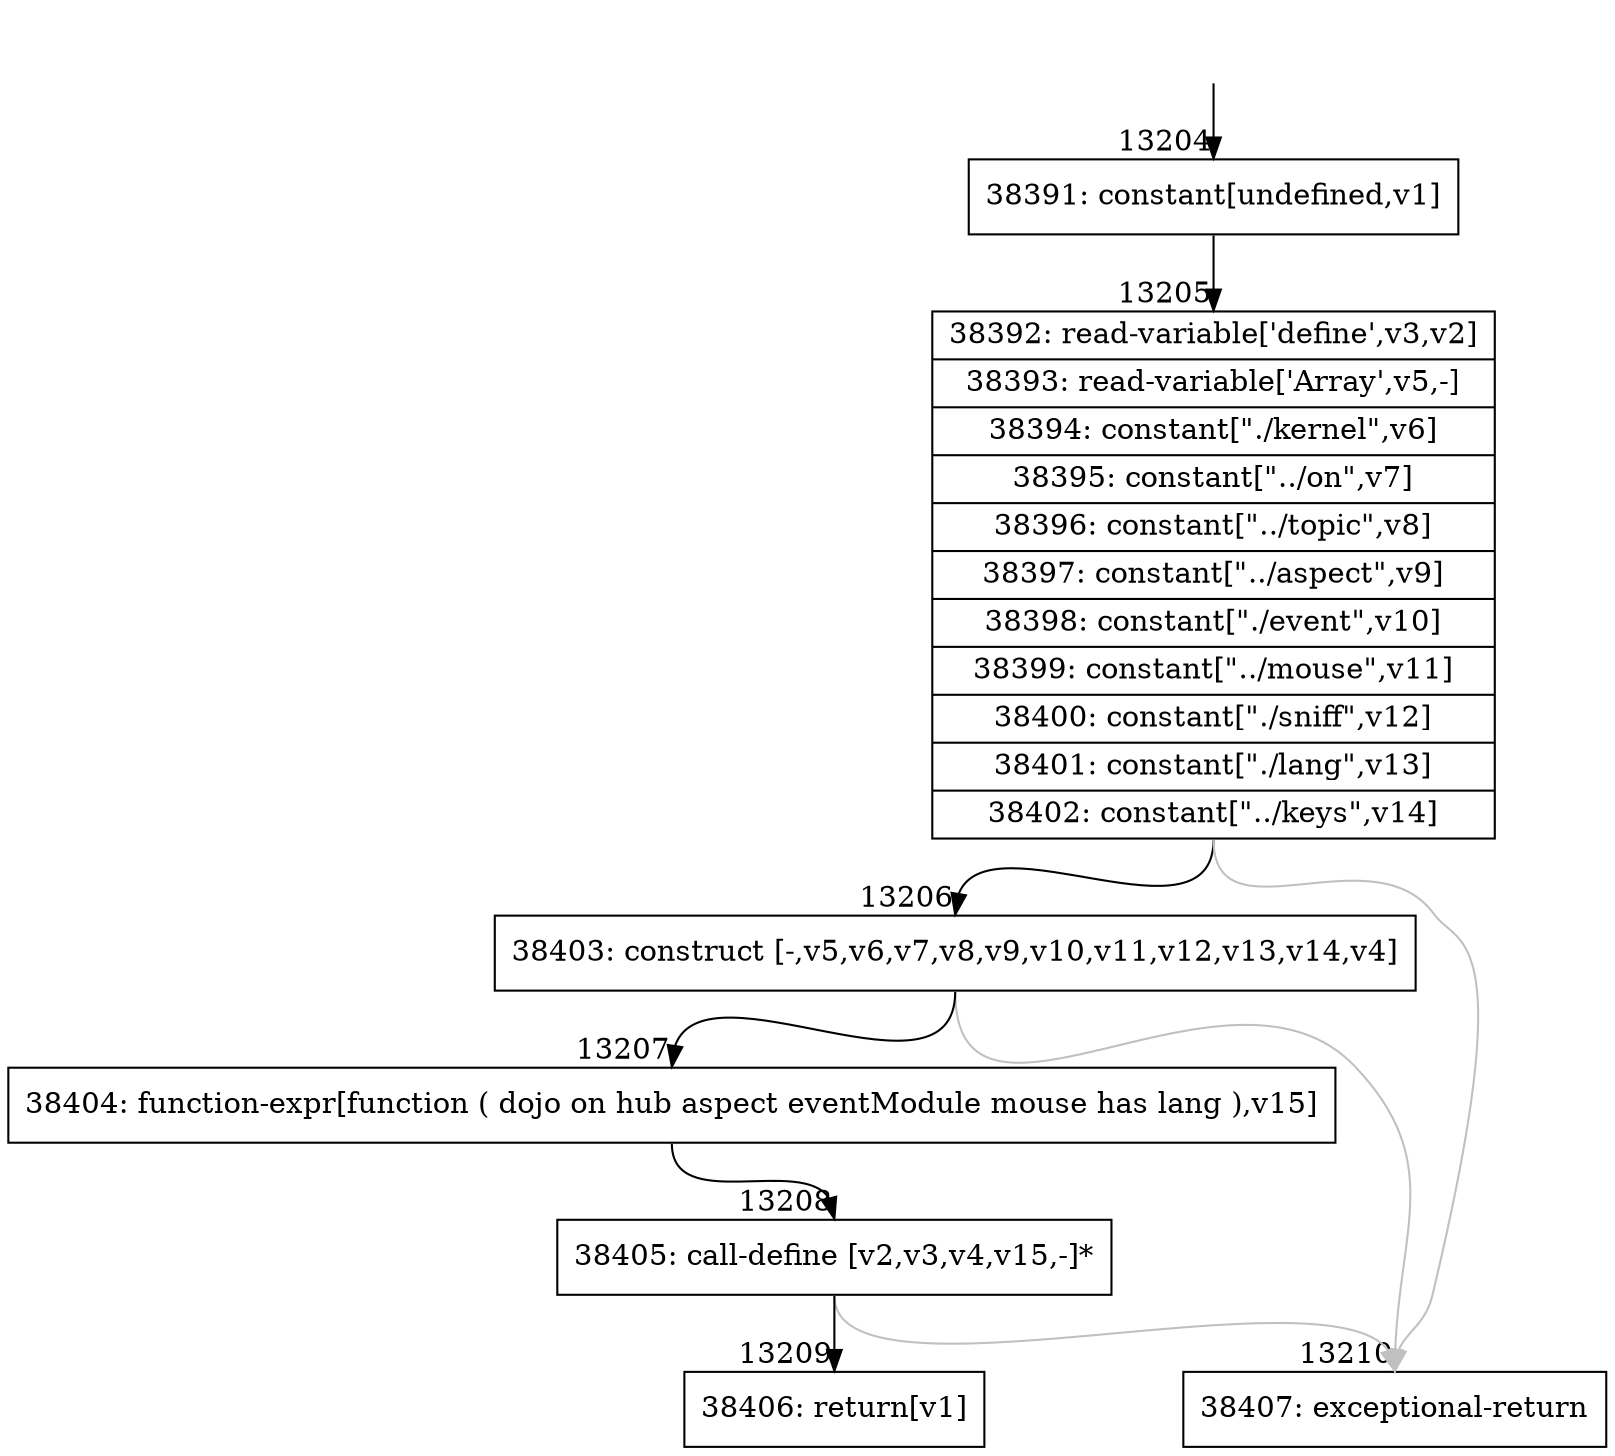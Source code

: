 digraph {
rankdir="TD"
BB_entry947[shape=none,label=""];
BB_entry947 -> BB13204 [tailport=s, headport=n, headlabel="    13204"]
BB13204 [shape=record label="{38391: constant[undefined,v1]}" ] 
BB13204 -> BB13205 [tailport=s, headport=n, headlabel="      13205"]
BB13205 [shape=record label="{38392: read-variable['define',v3,v2]|38393: read-variable['Array',v5,-]|38394: constant[\"./kernel\",v6]|38395: constant[\"../on\",v7]|38396: constant[\"../topic\",v8]|38397: constant[\"../aspect\",v9]|38398: constant[\"./event\",v10]|38399: constant[\"../mouse\",v11]|38400: constant[\"./sniff\",v12]|38401: constant[\"./lang\",v13]|38402: constant[\"../keys\",v14]}" ] 
BB13205 -> BB13206 [tailport=s, headport=n, headlabel="      13206"]
BB13205 -> BB13210 [tailport=s, headport=n, color=gray, headlabel="      13210"]
BB13206 [shape=record label="{38403: construct [-,v5,v6,v7,v8,v9,v10,v11,v12,v13,v14,v4]}" ] 
BB13206 -> BB13207 [tailport=s, headport=n, headlabel="      13207"]
BB13206 -> BB13210 [tailport=s, headport=n, color=gray]
BB13207 [shape=record label="{38404: function-expr[function ( dojo on hub aspect eventModule mouse has lang ),v15]}" ] 
BB13207 -> BB13208 [tailport=s, headport=n, headlabel="      13208"]
BB13208 [shape=record label="{38405: call-define [v2,v3,v4,v15,-]*}" ] 
BB13208 -> BB13209 [tailport=s, headport=n, headlabel="      13209"]
BB13208 -> BB13210 [tailport=s, headport=n, color=gray]
BB13209 [shape=record label="{38406: return[v1]}" ] 
BB13210 [shape=record label="{38407: exceptional-return}" ] 
//#$~ 18535
}
